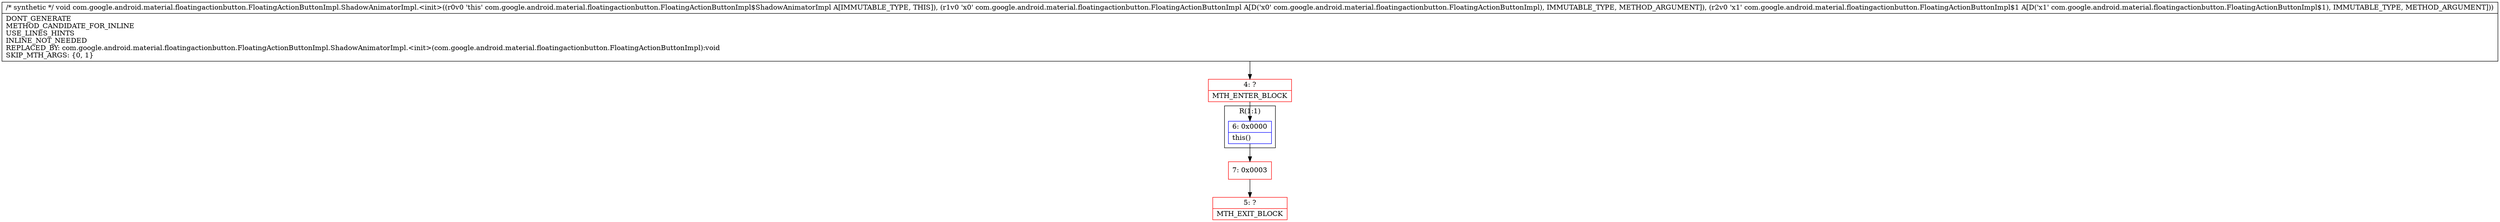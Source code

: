digraph "CFG forcom.google.android.material.floatingactionbutton.FloatingActionButtonImpl.ShadowAnimatorImpl.\<init\>(Lcom\/google\/android\/material\/floatingactionbutton\/FloatingActionButtonImpl;Lcom\/google\/android\/material\/floatingactionbutton\/FloatingActionButtonImpl$1;)V" {
subgraph cluster_Region_771947169 {
label = "R(1:1)";
node [shape=record,color=blue];
Node_6 [shape=record,label="{6\:\ 0x0000|this()\l}"];
}
Node_4 [shape=record,color=red,label="{4\:\ ?|MTH_ENTER_BLOCK\l}"];
Node_7 [shape=record,color=red,label="{7\:\ 0x0003}"];
Node_5 [shape=record,color=red,label="{5\:\ ?|MTH_EXIT_BLOCK\l}"];
MethodNode[shape=record,label="{\/* synthetic *\/ void com.google.android.material.floatingactionbutton.FloatingActionButtonImpl.ShadowAnimatorImpl.\<init\>((r0v0 'this' com.google.android.material.floatingactionbutton.FloatingActionButtonImpl$ShadowAnimatorImpl A[IMMUTABLE_TYPE, THIS]), (r1v0 'x0' com.google.android.material.floatingactionbutton.FloatingActionButtonImpl A[D('x0' com.google.android.material.floatingactionbutton.FloatingActionButtonImpl), IMMUTABLE_TYPE, METHOD_ARGUMENT]), (r2v0 'x1' com.google.android.material.floatingactionbutton.FloatingActionButtonImpl$1 A[D('x1' com.google.android.material.floatingactionbutton.FloatingActionButtonImpl$1), IMMUTABLE_TYPE, METHOD_ARGUMENT]))  | DONT_GENERATE\lMETHOD_CANDIDATE_FOR_INLINE\lUSE_LINES_HINTS\lINLINE_NOT_NEEDED\lREPLACED_BY: com.google.android.material.floatingactionbutton.FloatingActionButtonImpl.ShadowAnimatorImpl.\<init\>(com.google.android.material.floatingactionbutton.FloatingActionButtonImpl):void\lSKIP_MTH_ARGS: \{0, 1\}\l}"];
MethodNode -> Node_4;Node_6 -> Node_7;
Node_4 -> Node_6;
Node_7 -> Node_5;
}

